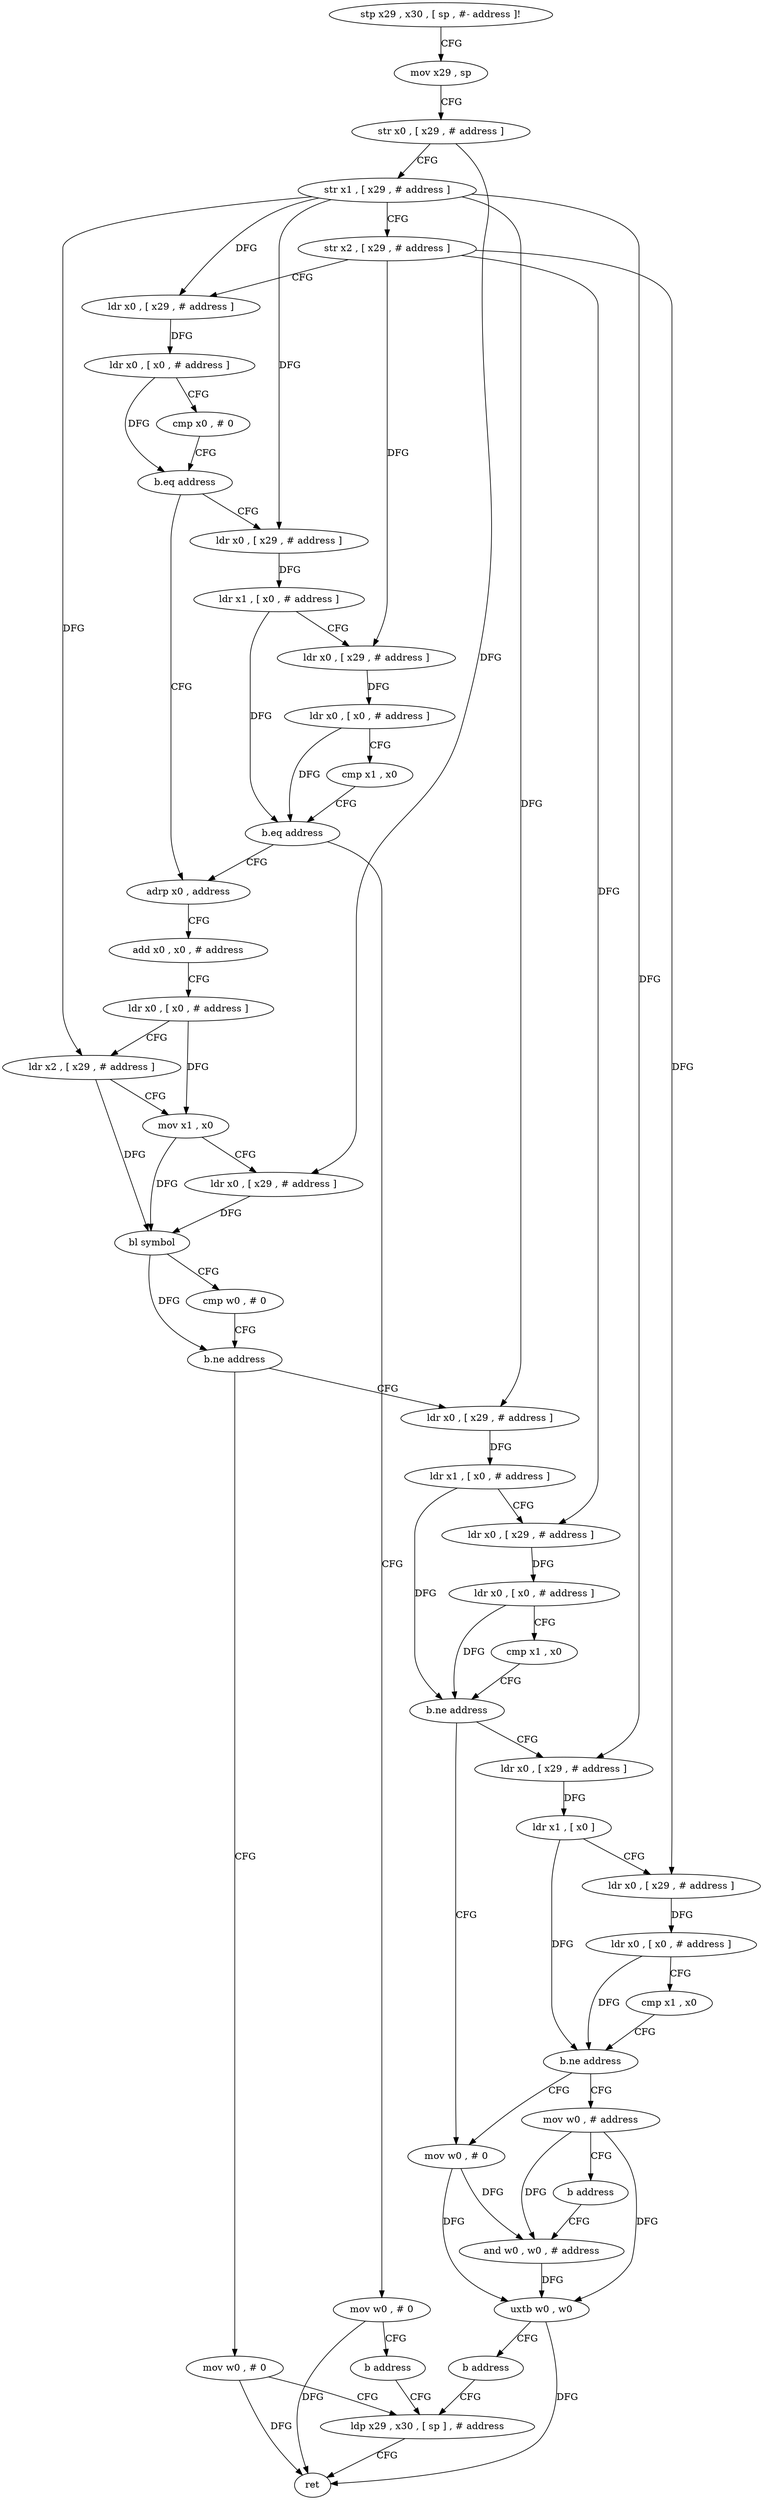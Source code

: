 digraph "func" {
"4221556" [label = "stp x29 , x30 , [ sp , #- address ]!" ]
"4221560" [label = "mov x29 , sp" ]
"4221564" [label = "str x0 , [ x29 , # address ]" ]
"4221568" [label = "str x1 , [ x29 , # address ]" ]
"4221572" [label = "str x2 , [ x29 , # address ]" ]
"4221576" [label = "ldr x0 , [ x29 , # address ]" ]
"4221580" [label = "ldr x0 , [ x0 , # address ]" ]
"4221584" [label = "cmp x0 , # 0" ]
"4221588" [label = "b.eq address" ]
"4221624" [label = "adrp x0 , address" ]
"4221592" [label = "ldr x0 , [ x29 , # address ]" ]
"4221628" [label = "add x0 , x0 , # address" ]
"4221632" [label = "ldr x0 , [ x0 , # address ]" ]
"4221636" [label = "ldr x2 , [ x29 , # address ]" ]
"4221640" [label = "mov x1 , x0" ]
"4221644" [label = "ldr x0 , [ x29 , # address ]" ]
"4221648" [label = "bl symbol" ]
"4221652" [label = "cmp w0 , # 0" ]
"4221656" [label = "b.ne address" ]
"4221732" [label = "mov w0 , # 0" ]
"4221660" [label = "ldr x0 , [ x29 , # address ]" ]
"4221596" [label = "ldr x1 , [ x0 , # address ]" ]
"4221600" [label = "ldr x0 , [ x29 , # address ]" ]
"4221604" [label = "ldr x0 , [ x0 , # address ]" ]
"4221608" [label = "cmp x1 , x0" ]
"4221612" [label = "b.eq address" ]
"4221616" [label = "mov w0 , # 0" ]
"4221736" [label = "ldp x29 , x30 , [ sp ] , # address" ]
"4221664" [label = "ldr x1 , [ x0 , # address ]" ]
"4221668" [label = "ldr x0 , [ x29 , # address ]" ]
"4221672" [label = "ldr x0 , [ x0 , # address ]" ]
"4221676" [label = "cmp x1 , x0" ]
"4221680" [label = "b.ne address" ]
"4221716" [label = "mov w0 , # 0" ]
"4221684" [label = "ldr x0 , [ x29 , # address ]" ]
"4221620" [label = "b address" ]
"4221720" [label = "and w0 , w0 , # address" ]
"4221688" [label = "ldr x1 , [ x0 ]" ]
"4221692" [label = "ldr x0 , [ x29 , # address ]" ]
"4221696" [label = "ldr x0 , [ x0 , # address ]" ]
"4221700" [label = "cmp x1 , x0" ]
"4221704" [label = "b.ne address" ]
"4221708" [label = "mov w0 , # address" ]
"4221740" [label = "ret" ]
"4221712" [label = "b address" ]
"4221724" [label = "uxtb w0 , w0" ]
"4221728" [label = "b address" ]
"4221556" -> "4221560" [ label = "CFG" ]
"4221560" -> "4221564" [ label = "CFG" ]
"4221564" -> "4221568" [ label = "CFG" ]
"4221564" -> "4221644" [ label = "DFG" ]
"4221568" -> "4221572" [ label = "CFG" ]
"4221568" -> "4221576" [ label = "DFG" ]
"4221568" -> "4221636" [ label = "DFG" ]
"4221568" -> "4221592" [ label = "DFG" ]
"4221568" -> "4221660" [ label = "DFG" ]
"4221568" -> "4221684" [ label = "DFG" ]
"4221572" -> "4221576" [ label = "CFG" ]
"4221572" -> "4221600" [ label = "DFG" ]
"4221572" -> "4221668" [ label = "DFG" ]
"4221572" -> "4221692" [ label = "DFG" ]
"4221576" -> "4221580" [ label = "DFG" ]
"4221580" -> "4221584" [ label = "CFG" ]
"4221580" -> "4221588" [ label = "DFG" ]
"4221584" -> "4221588" [ label = "CFG" ]
"4221588" -> "4221624" [ label = "CFG" ]
"4221588" -> "4221592" [ label = "CFG" ]
"4221624" -> "4221628" [ label = "CFG" ]
"4221592" -> "4221596" [ label = "DFG" ]
"4221628" -> "4221632" [ label = "CFG" ]
"4221632" -> "4221636" [ label = "CFG" ]
"4221632" -> "4221640" [ label = "DFG" ]
"4221636" -> "4221640" [ label = "CFG" ]
"4221636" -> "4221648" [ label = "DFG" ]
"4221640" -> "4221644" [ label = "CFG" ]
"4221640" -> "4221648" [ label = "DFG" ]
"4221644" -> "4221648" [ label = "DFG" ]
"4221648" -> "4221652" [ label = "CFG" ]
"4221648" -> "4221656" [ label = "DFG" ]
"4221652" -> "4221656" [ label = "CFG" ]
"4221656" -> "4221732" [ label = "CFG" ]
"4221656" -> "4221660" [ label = "CFG" ]
"4221732" -> "4221736" [ label = "CFG" ]
"4221732" -> "4221740" [ label = "DFG" ]
"4221660" -> "4221664" [ label = "DFG" ]
"4221596" -> "4221600" [ label = "CFG" ]
"4221596" -> "4221612" [ label = "DFG" ]
"4221600" -> "4221604" [ label = "DFG" ]
"4221604" -> "4221608" [ label = "CFG" ]
"4221604" -> "4221612" [ label = "DFG" ]
"4221608" -> "4221612" [ label = "CFG" ]
"4221612" -> "4221624" [ label = "CFG" ]
"4221612" -> "4221616" [ label = "CFG" ]
"4221616" -> "4221620" [ label = "CFG" ]
"4221616" -> "4221740" [ label = "DFG" ]
"4221736" -> "4221740" [ label = "CFG" ]
"4221664" -> "4221668" [ label = "CFG" ]
"4221664" -> "4221680" [ label = "DFG" ]
"4221668" -> "4221672" [ label = "DFG" ]
"4221672" -> "4221676" [ label = "CFG" ]
"4221672" -> "4221680" [ label = "DFG" ]
"4221676" -> "4221680" [ label = "CFG" ]
"4221680" -> "4221716" [ label = "CFG" ]
"4221680" -> "4221684" [ label = "CFG" ]
"4221716" -> "4221720" [ label = "DFG" ]
"4221716" -> "4221724" [ label = "DFG" ]
"4221684" -> "4221688" [ label = "DFG" ]
"4221620" -> "4221736" [ label = "CFG" ]
"4221720" -> "4221724" [ label = "DFG" ]
"4221688" -> "4221692" [ label = "CFG" ]
"4221688" -> "4221704" [ label = "DFG" ]
"4221692" -> "4221696" [ label = "DFG" ]
"4221696" -> "4221700" [ label = "CFG" ]
"4221696" -> "4221704" [ label = "DFG" ]
"4221700" -> "4221704" [ label = "CFG" ]
"4221704" -> "4221716" [ label = "CFG" ]
"4221704" -> "4221708" [ label = "CFG" ]
"4221708" -> "4221712" [ label = "CFG" ]
"4221708" -> "4221720" [ label = "DFG" ]
"4221708" -> "4221724" [ label = "DFG" ]
"4221712" -> "4221720" [ label = "CFG" ]
"4221724" -> "4221728" [ label = "CFG" ]
"4221724" -> "4221740" [ label = "DFG" ]
"4221728" -> "4221736" [ label = "CFG" ]
}
